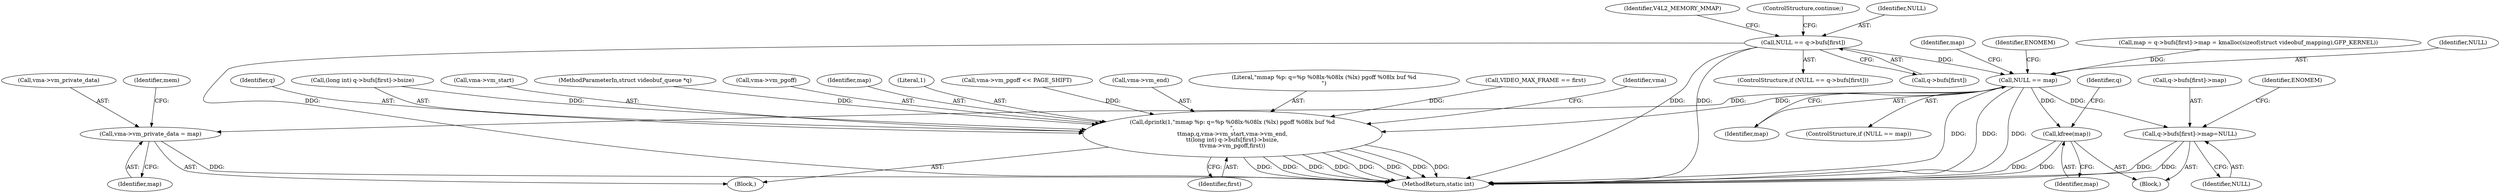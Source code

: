 digraph "0_linux_0b29669c065f60501e7289e1950fa2a618962358@array" {
"1000147" [label="(Call,NULL == q->bufs[first])"];
"1000208" [label="(Call,NULL == map)"];
"1000257" [label="(Call,vma->vm_private_data = map)"];
"1000310" [label="(Call,kfree(map))"];
"1000312" [label="(Call,q->bufs[first]->map=NULL)"];
"1000332" [label="(Call,dprintk(1,\"mmap %p: q=%p %08lx-%08lx (%lx) pgoff %08lx buf %d\n\",\n\t\tmap,q,vma->vm_start,vma->vm_end,\n\t\t(long int) q->bufs[first]->bsize,\n\t\tvma->vm_pgoff,first))"];
"1000334" [label="(Literal,\"mmap %p: q=%p %08lx-%08lx (%lx) pgoff %08lx buf %d\n\")"];
"1000263" [label="(Identifier,mem)"];
"1000178" [label="(Call,VIDEO_MAX_FRAME == first)"];
"1000357" [label="(Identifier,vma)"];
"1000261" [label="(Identifier,map)"];
"1000209" [label="(Identifier,NULL)"];
"1000216" [label="(Identifier,map)"];
"1000310" [label="(Call,kfree(map))"];
"1000336" [label="(Identifier,q)"];
"1000309" [label="(Block,)"];
"1000146" [label="(ControlStructure,if (NULL == q->bufs[first]))"];
"1000311" [label="(Identifier,map)"];
"1000320" [label="(Identifier,NULL)"];
"1000213" [label="(Identifier,ENOMEM)"];
"1000343" [label="(Call,(long int) q->bufs[first]->bsize)"];
"1000337" [label="(Call,vma->vm_start)"];
"1000316" [label="(Identifier,q)"];
"1000210" [label="(Identifier,map)"];
"1000355" [label="(Identifier,first)"];
"1000104" [label="(MethodParameterIn,struct videobuf_queue *q)"];
"1000352" [label="(Call,vma->vm_pgoff)"];
"1000335" [label="(Identifier,map)"];
"1000193" [label="(Call,map = q->bufs[first]->map = kmalloc(sizeof(struct videobuf_mapping),GFP_KERNEL))"];
"1000157" [label="(Identifier,V4L2_MEMORY_MMAP)"];
"1000333" [label="(Literal,1)"];
"1000312" [label="(Call,q->bufs[first]->map=NULL)"];
"1000106" [label="(Block,)"];
"1000257" [label="(Call,vma->vm_private_data = map)"];
"1000360" [label="(MethodReturn,static int)"];
"1000147" [label="(Call,NULL == q->bufs[first])"];
"1000154" [label="(ControlStructure,continue;)"];
"1000313" [label="(Call,q->bufs[first]->map)"];
"1000208" [label="(Call,NULL == map)"];
"1000148" [label="(Identifier,NULL)"];
"1000323" [label="(Identifier,ENOMEM)"];
"1000149" [label="(Call,q->bufs[first])"];
"1000114" [label="(Call,vma->vm_pgoff << PAGE_SHIFT)"];
"1000207" [label="(ControlStructure,if (NULL == map))"];
"1000332" [label="(Call,dprintk(1,\"mmap %p: q=%p %08lx-%08lx (%lx) pgoff %08lx buf %d\n\",\n\t\tmap,q,vma->vm_start,vma->vm_end,\n\t\t(long int) q->bufs[first]->bsize,\n\t\tvma->vm_pgoff,first))"];
"1000340" [label="(Call,vma->vm_end)"];
"1000258" [label="(Call,vma->vm_private_data)"];
"1000147" -> "1000146"  [label="AST: "];
"1000147" -> "1000149"  [label="CFG: "];
"1000148" -> "1000147"  [label="AST: "];
"1000149" -> "1000147"  [label="AST: "];
"1000154" -> "1000147"  [label="CFG: "];
"1000157" -> "1000147"  [label="CFG: "];
"1000147" -> "1000360"  [label="DDG: "];
"1000147" -> "1000360"  [label="DDG: "];
"1000147" -> "1000360"  [label="DDG: "];
"1000147" -> "1000208"  [label="DDG: "];
"1000208" -> "1000207"  [label="AST: "];
"1000208" -> "1000210"  [label="CFG: "];
"1000209" -> "1000208"  [label="AST: "];
"1000210" -> "1000208"  [label="AST: "];
"1000213" -> "1000208"  [label="CFG: "];
"1000216" -> "1000208"  [label="CFG: "];
"1000208" -> "1000360"  [label="DDG: "];
"1000208" -> "1000360"  [label="DDG: "];
"1000208" -> "1000360"  [label="DDG: "];
"1000193" -> "1000208"  [label="DDG: "];
"1000208" -> "1000257"  [label="DDG: "];
"1000208" -> "1000310"  [label="DDG: "];
"1000208" -> "1000312"  [label="DDG: "];
"1000208" -> "1000332"  [label="DDG: "];
"1000257" -> "1000106"  [label="AST: "];
"1000257" -> "1000261"  [label="CFG: "];
"1000258" -> "1000257"  [label="AST: "];
"1000261" -> "1000257"  [label="AST: "];
"1000263" -> "1000257"  [label="CFG: "];
"1000257" -> "1000360"  [label="DDG: "];
"1000310" -> "1000309"  [label="AST: "];
"1000310" -> "1000311"  [label="CFG: "];
"1000311" -> "1000310"  [label="AST: "];
"1000316" -> "1000310"  [label="CFG: "];
"1000310" -> "1000360"  [label="DDG: "];
"1000310" -> "1000360"  [label="DDG: "];
"1000312" -> "1000309"  [label="AST: "];
"1000312" -> "1000320"  [label="CFG: "];
"1000313" -> "1000312"  [label="AST: "];
"1000320" -> "1000312"  [label="AST: "];
"1000323" -> "1000312"  [label="CFG: "];
"1000312" -> "1000360"  [label="DDG: "];
"1000312" -> "1000360"  [label="DDG: "];
"1000332" -> "1000106"  [label="AST: "];
"1000332" -> "1000355"  [label="CFG: "];
"1000333" -> "1000332"  [label="AST: "];
"1000334" -> "1000332"  [label="AST: "];
"1000335" -> "1000332"  [label="AST: "];
"1000336" -> "1000332"  [label="AST: "];
"1000337" -> "1000332"  [label="AST: "];
"1000340" -> "1000332"  [label="AST: "];
"1000343" -> "1000332"  [label="AST: "];
"1000352" -> "1000332"  [label="AST: "];
"1000355" -> "1000332"  [label="AST: "];
"1000357" -> "1000332"  [label="CFG: "];
"1000332" -> "1000360"  [label="DDG: "];
"1000332" -> "1000360"  [label="DDG: "];
"1000332" -> "1000360"  [label="DDG: "];
"1000332" -> "1000360"  [label="DDG: "];
"1000332" -> "1000360"  [label="DDG: "];
"1000332" -> "1000360"  [label="DDG: "];
"1000332" -> "1000360"  [label="DDG: "];
"1000332" -> "1000360"  [label="DDG: "];
"1000104" -> "1000332"  [label="DDG: "];
"1000343" -> "1000332"  [label="DDG: "];
"1000114" -> "1000332"  [label="DDG: "];
"1000178" -> "1000332"  [label="DDG: "];
}
